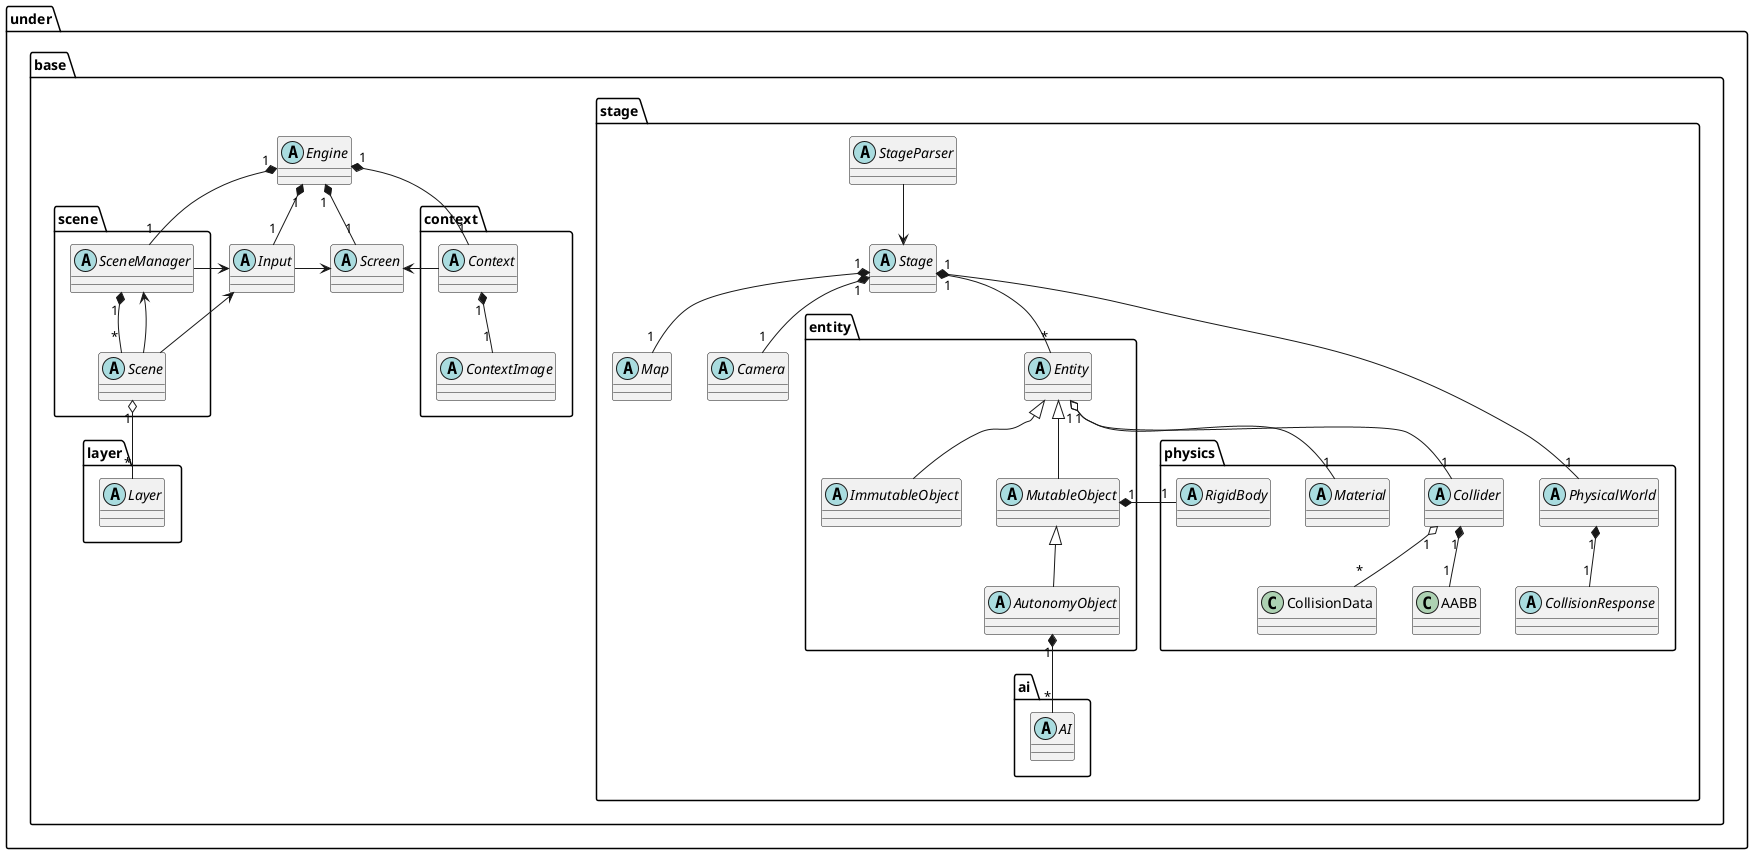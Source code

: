 @startuml UnderEngine

package under {
    package base {
        abstract Engine
        abstract Input
        abstract Screen

        package context {
            abstract ContextImage
            abstract Context
        }

        package scene {
            abstract SceneManager
            abstract Scene
        }

        package layer {
            abstract Layer
        }

        package stage {
            abstract StageParser
            abstract Stage
            abstract Map
            abstract Camera
            package entity {
                abstract Entity
                abstract ImmutableObject
                abstract MutableObject
                abstract AutonomyObject
            }
            package physics {
                abstract PhysicalWorld
                abstract CollisionResponse
                abstract Collider
                abstract Material
                abstract RigidBody
                class CollisionData
                class AABB
            }
            package ai {
                abstract AI
            }
        }
    }
}

Engine "1" *-- "1" Screen
Engine "1" *-- "1" Input
Engine "1" *-- "1" Context
Engine "1" *-- "1" SceneManager

SceneManager -> Input
Input -> Screen
Context -> Screen

SceneManager "1" *-- "*" Scene
SceneManager <-- Scene
Scene "1" o-- "*" Layer
Input <-- Scene
Context "1" *-- "1" ContextImage

StageParser --> Stage
Stage "1" *-- "1" Map
Stage "1" *-- "1" Camera
Stage "1" *-- "*" Entity
Stage "1" *-- "1" PhysicalWorld

Entity <|-- ImmutableObject
Entity <|-- MutableObject
MutableObject <|-- AutonomyObject

Entity "1" o-- "1" Collider
Entity "1" o-- "1" Material
RigidBody "1" --* "1" MutableObject
AutonomyObject "1" *-- "*" AI

PhysicalWorld "1" *-- "1" CollisionResponse
Collider "1" o-- "*" CollisionData
Collider "1" *-- "1" AABB

@enduml
